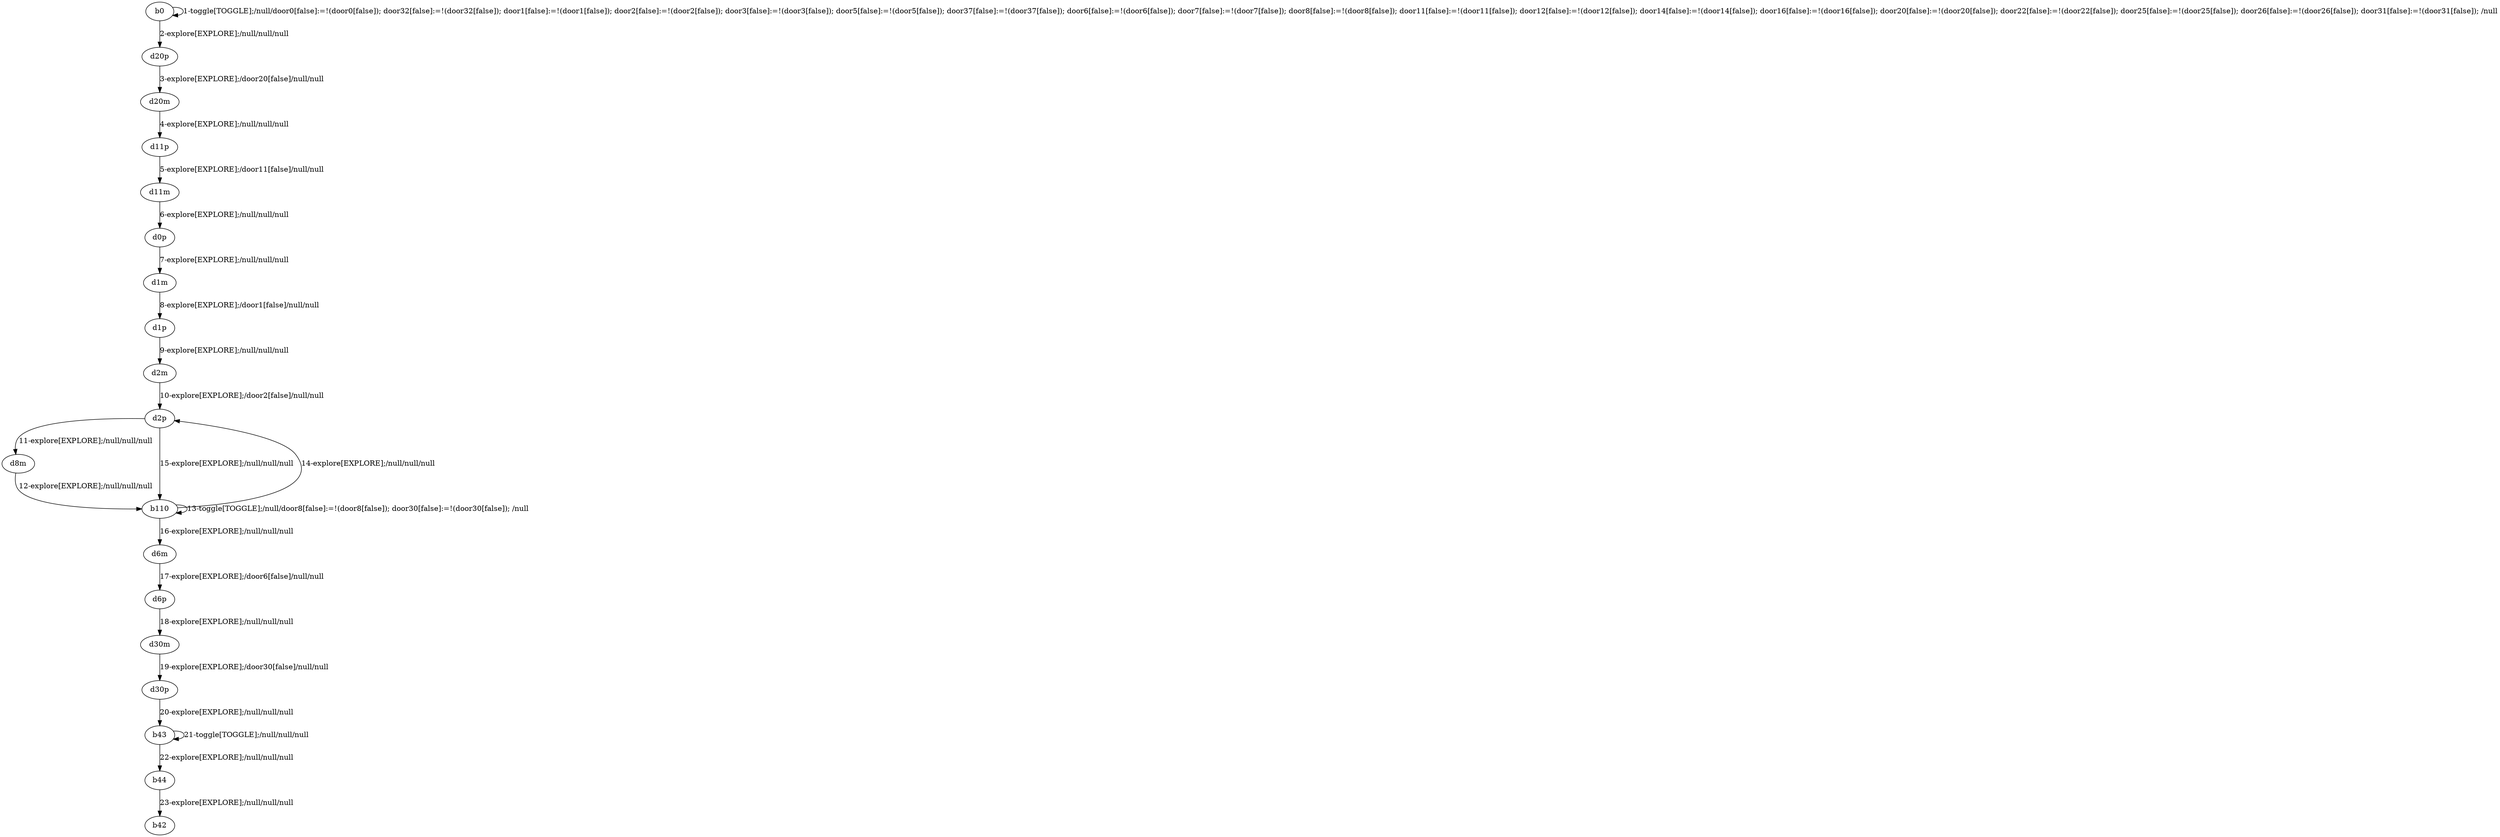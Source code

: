# Total number of goals covered by this test: 1
# b44 --> b42

digraph g {
"b0" -> "b0" [label = "1-toggle[TOGGLE];/null/door0[false]:=!(door0[false]); door32[false]:=!(door32[false]); door1[false]:=!(door1[false]); door2[false]:=!(door2[false]); door3[false]:=!(door3[false]); door5[false]:=!(door5[false]); door37[false]:=!(door37[false]); door6[false]:=!(door6[false]); door7[false]:=!(door7[false]); door8[false]:=!(door8[false]); door11[false]:=!(door11[false]); door12[false]:=!(door12[false]); door14[false]:=!(door14[false]); door16[false]:=!(door16[false]); door20[false]:=!(door20[false]); door22[false]:=!(door22[false]); door25[false]:=!(door25[false]); door26[false]:=!(door26[false]); door31[false]:=!(door31[false]); /null"];
"b0" -> "d20p" [label = "2-explore[EXPLORE];/null/null/null"];
"d20p" -> "d20m" [label = "3-explore[EXPLORE];/door20[false]/null/null"];
"d20m" -> "d11p" [label = "4-explore[EXPLORE];/null/null/null"];
"d11p" -> "d11m" [label = "5-explore[EXPLORE];/door11[false]/null/null"];
"d11m" -> "d0p" [label = "6-explore[EXPLORE];/null/null/null"];
"d0p" -> "d1m" [label = "7-explore[EXPLORE];/null/null/null"];
"d1m" -> "d1p" [label = "8-explore[EXPLORE];/door1[false]/null/null"];
"d1p" -> "d2m" [label = "9-explore[EXPLORE];/null/null/null"];
"d2m" -> "d2p" [label = "10-explore[EXPLORE];/door2[false]/null/null"];
"d2p" -> "d8m" [label = "11-explore[EXPLORE];/null/null/null"];
"d8m" -> "b110" [label = "12-explore[EXPLORE];/null/null/null"];
"b110" -> "b110" [label = "13-toggle[TOGGLE];/null/door8[false]:=!(door8[false]); door30[false]:=!(door30[false]); /null"];
"b110" -> "d2p" [label = "14-explore[EXPLORE];/null/null/null"];
"d2p" -> "b110" [label = "15-explore[EXPLORE];/null/null/null"];
"b110" -> "d6m" [label = "16-explore[EXPLORE];/null/null/null"];
"d6m" -> "d6p" [label = "17-explore[EXPLORE];/door6[false]/null/null"];
"d6p" -> "d30m" [label = "18-explore[EXPLORE];/null/null/null"];
"d30m" -> "d30p" [label = "19-explore[EXPLORE];/door30[false]/null/null"];
"d30p" -> "b43" [label = "20-explore[EXPLORE];/null/null/null"];
"b43" -> "b43" [label = "21-toggle[TOGGLE];/null/null/null"];
"b43" -> "b44" [label = "22-explore[EXPLORE];/null/null/null"];
"b44" -> "b42" [label = "23-explore[EXPLORE];/null/null/null"];
}
